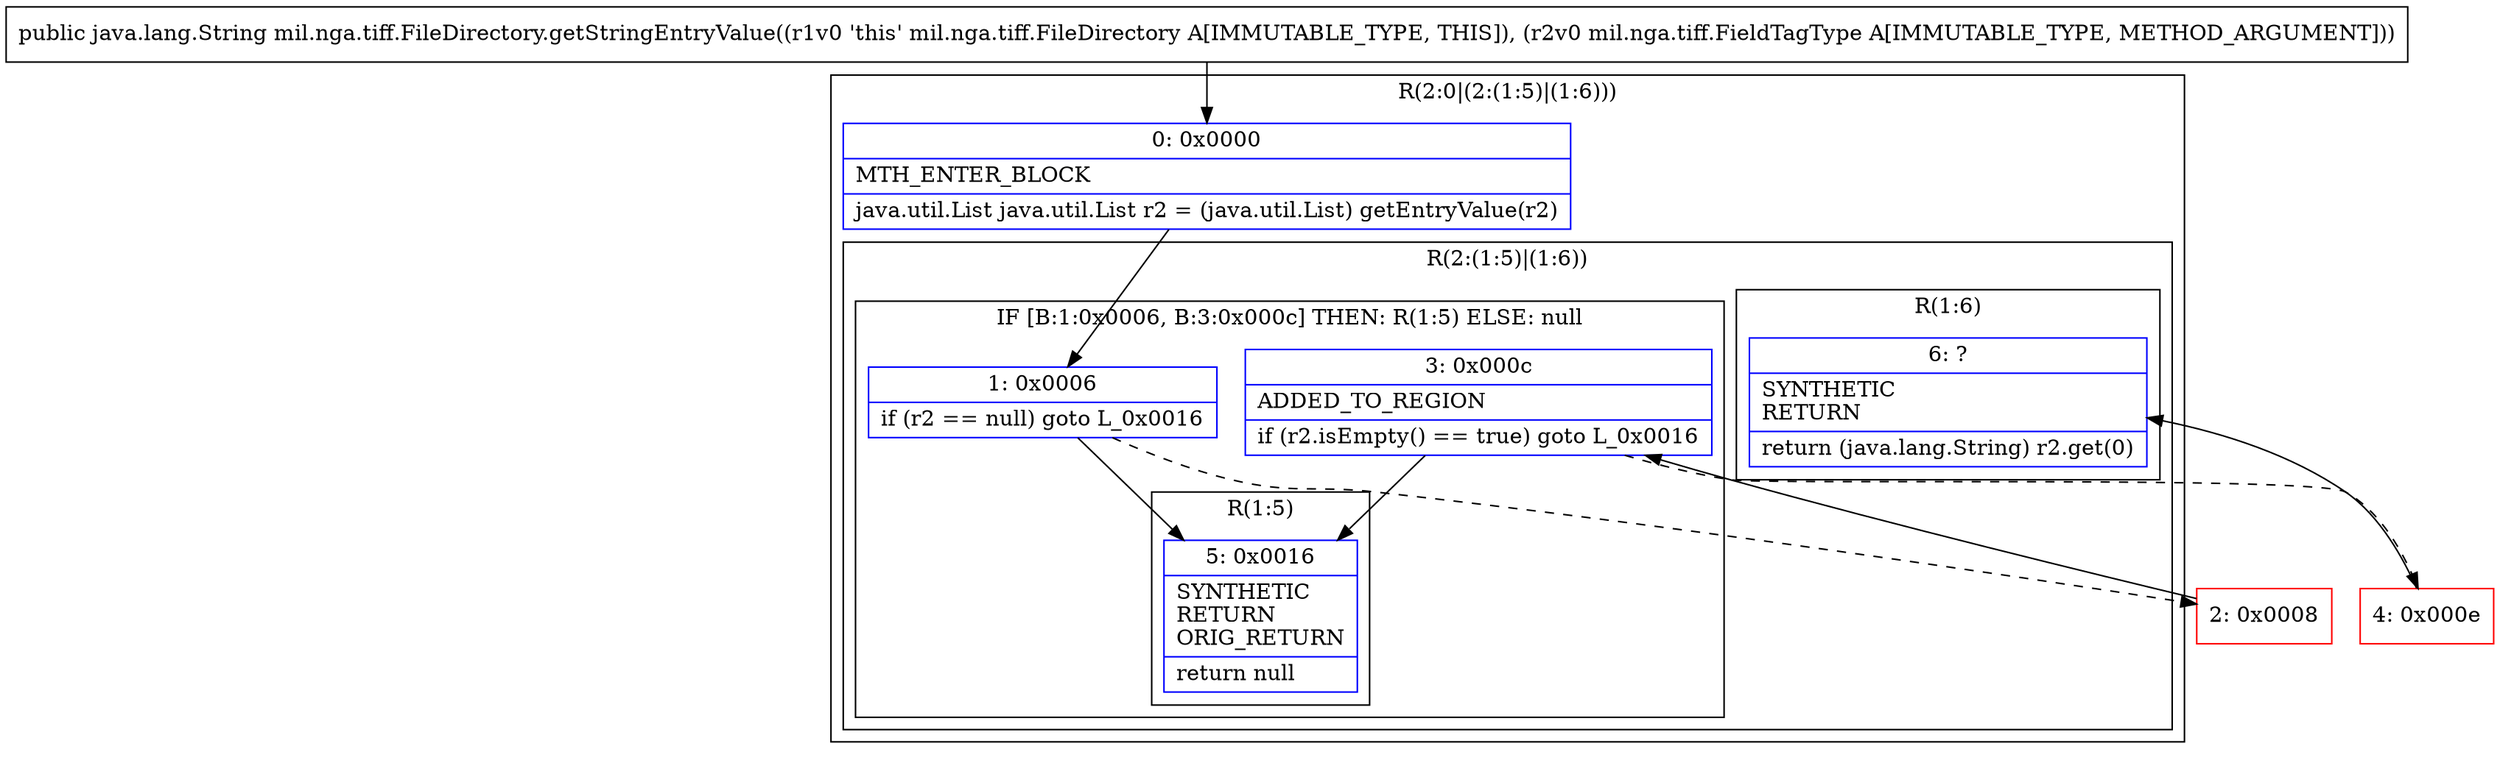digraph "CFG formil.nga.tiff.FileDirectory.getStringEntryValue(Lmil\/nga\/tiff\/FieldTagType;)Ljava\/lang\/String;" {
subgraph cluster_Region_2064052285 {
label = "R(2:0|(2:(1:5)|(1:6)))";
node [shape=record,color=blue];
Node_0 [shape=record,label="{0\:\ 0x0000|MTH_ENTER_BLOCK\l|java.util.List java.util.List r2 = (java.util.List) getEntryValue(r2)\l}"];
subgraph cluster_Region_666645822 {
label = "R(2:(1:5)|(1:6))";
node [shape=record,color=blue];
subgraph cluster_IfRegion_47294037 {
label = "IF [B:1:0x0006, B:3:0x000c] THEN: R(1:5) ELSE: null";
node [shape=record,color=blue];
Node_1 [shape=record,label="{1\:\ 0x0006|if (r2 == null) goto L_0x0016\l}"];
Node_3 [shape=record,label="{3\:\ 0x000c|ADDED_TO_REGION\l|if (r2.isEmpty() == true) goto L_0x0016\l}"];
subgraph cluster_Region_532459344 {
label = "R(1:5)";
node [shape=record,color=blue];
Node_5 [shape=record,label="{5\:\ 0x0016|SYNTHETIC\lRETURN\lORIG_RETURN\l|return null\l}"];
}
}
subgraph cluster_Region_629986297 {
label = "R(1:6)";
node [shape=record,color=blue];
Node_6 [shape=record,label="{6\:\ ?|SYNTHETIC\lRETURN\l|return (java.lang.String) r2.get(0)\l}"];
}
}
}
Node_2 [shape=record,color=red,label="{2\:\ 0x0008}"];
Node_4 [shape=record,color=red,label="{4\:\ 0x000e}"];
MethodNode[shape=record,label="{public java.lang.String mil.nga.tiff.FileDirectory.getStringEntryValue((r1v0 'this' mil.nga.tiff.FileDirectory A[IMMUTABLE_TYPE, THIS]), (r2v0 mil.nga.tiff.FieldTagType A[IMMUTABLE_TYPE, METHOD_ARGUMENT])) }"];
MethodNode -> Node_0;
Node_0 -> Node_1;
Node_1 -> Node_2[style=dashed];
Node_1 -> Node_5;
Node_3 -> Node_4[style=dashed];
Node_3 -> Node_5;
Node_2 -> Node_3;
Node_4 -> Node_6;
}

